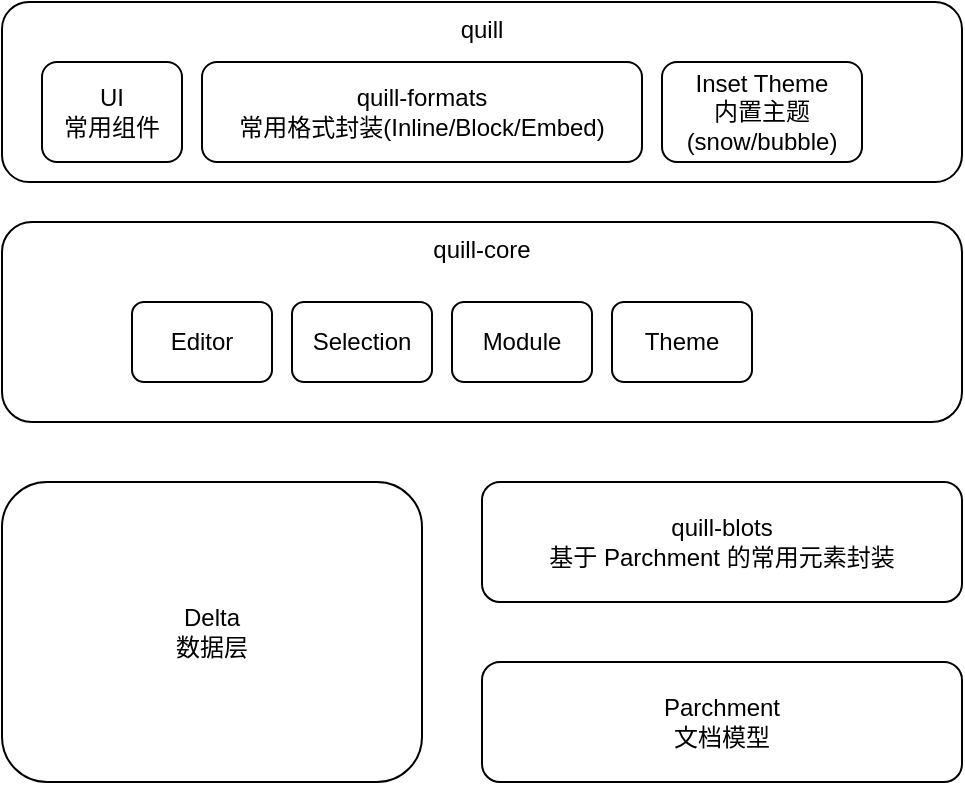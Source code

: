 <mxfile version="20.5.3" type="github">
  <diagram id="mE23QX5sSd_lECu9_ozG" name="第 1 页">
    <mxGraphModel dx="901" dy="616" grid="1" gridSize="10" guides="1" tooltips="1" connect="1" arrows="1" fold="1" page="1" pageScale="1" pageWidth="827" pageHeight="1169" math="0" shadow="0">
      <root>
        <mxCell id="0" />
        <mxCell id="1" parent="0" />
        <mxCell id="noeYtrJuOUGvwrGD-Wgy-12" value="quill" style="rounded=1;whiteSpace=wrap;html=1;verticalAlign=top;" vertex="1" parent="1">
          <mxGeometry x="140" y="150" width="480" height="90" as="geometry" />
        </mxCell>
        <mxCell id="noeYtrJuOUGvwrGD-Wgy-1" value="Delta&lt;br&gt;&lt;div class=&quot;lake-content&quot;&gt;&lt;span class=&quot;ne-text&quot;&gt;数据层&lt;/span&gt;&lt;/div&gt;" style="rounded=1;whiteSpace=wrap;html=1;" vertex="1" parent="1">
          <mxGeometry x="140" y="390" width="210" height="150" as="geometry" />
        </mxCell>
        <mxCell id="noeYtrJuOUGvwrGD-Wgy-2" value="Parchment&lt;br&gt;&lt;div class=&quot;lake-content&quot;&gt;文档模型&lt;/div&gt;" style="rounded=1;whiteSpace=wrap;html=1;" vertex="1" parent="1">
          <mxGeometry x="380" y="480" width="240" height="60" as="geometry" />
        </mxCell>
        <mxCell id="noeYtrJuOUGvwrGD-Wgy-3" value="quill-blots&lt;br&gt;基于 Parchment 的常用元素封装" style="rounded=1;whiteSpace=wrap;html=1;" vertex="1" parent="1">
          <mxGeometry x="380" y="390" width="240" height="60" as="geometry" />
        </mxCell>
        <mxCell id="noeYtrJuOUGvwrGD-Wgy-5" value="quill-core&lt;br&gt;" style="rounded=1;whiteSpace=wrap;html=1;verticalAlign=top;" vertex="1" parent="1">
          <mxGeometry x="140" y="260" width="480" height="100" as="geometry" />
        </mxCell>
        <mxCell id="noeYtrJuOUGvwrGD-Wgy-6" value="Editor" style="rounded=1;whiteSpace=wrap;html=1;" vertex="1" parent="1">
          <mxGeometry x="205" y="300" width="70" height="40" as="geometry" />
        </mxCell>
        <mxCell id="noeYtrJuOUGvwrGD-Wgy-7" value="Selection" style="rounded=1;whiteSpace=wrap;html=1;" vertex="1" parent="1">
          <mxGeometry x="285" y="300" width="70" height="40" as="geometry" />
        </mxCell>
        <mxCell id="noeYtrJuOUGvwrGD-Wgy-8" value="Module" style="rounded=1;whiteSpace=wrap;html=1;" vertex="1" parent="1">
          <mxGeometry x="365" y="300" width="70" height="40" as="geometry" />
        </mxCell>
        <mxCell id="noeYtrJuOUGvwrGD-Wgy-9" value="Theme" style="rounded=1;whiteSpace=wrap;html=1;" vertex="1" parent="1">
          <mxGeometry x="445" y="300" width="70" height="40" as="geometry" />
        </mxCell>
        <mxCell id="noeYtrJuOUGvwrGD-Wgy-10" value="UI&lt;br&gt;&lt;div class=&quot;lake-content&quot;&gt;常用组件&lt;/div&gt;" style="rounded=1;whiteSpace=wrap;html=1;" vertex="1" parent="1">
          <mxGeometry x="160" y="180" width="70" height="50" as="geometry" />
        </mxCell>
        <mxCell id="noeYtrJuOUGvwrGD-Wgy-11" value="Inset Theme&lt;br&gt;内置主题(snow/bubble)" style="rounded=1;whiteSpace=wrap;html=1;" vertex="1" parent="1">
          <mxGeometry x="470" y="180" width="100" height="50" as="geometry" />
        </mxCell>
        <mxCell id="noeYtrJuOUGvwrGD-Wgy-13" value="quill-formats&lt;br&gt;常用格式封装(Inline/Block/Embed)" style="rounded=1;whiteSpace=wrap;html=1;" vertex="1" parent="1">
          <mxGeometry x="240" y="180" width="220" height="50" as="geometry" />
        </mxCell>
      </root>
    </mxGraphModel>
  </diagram>
</mxfile>
